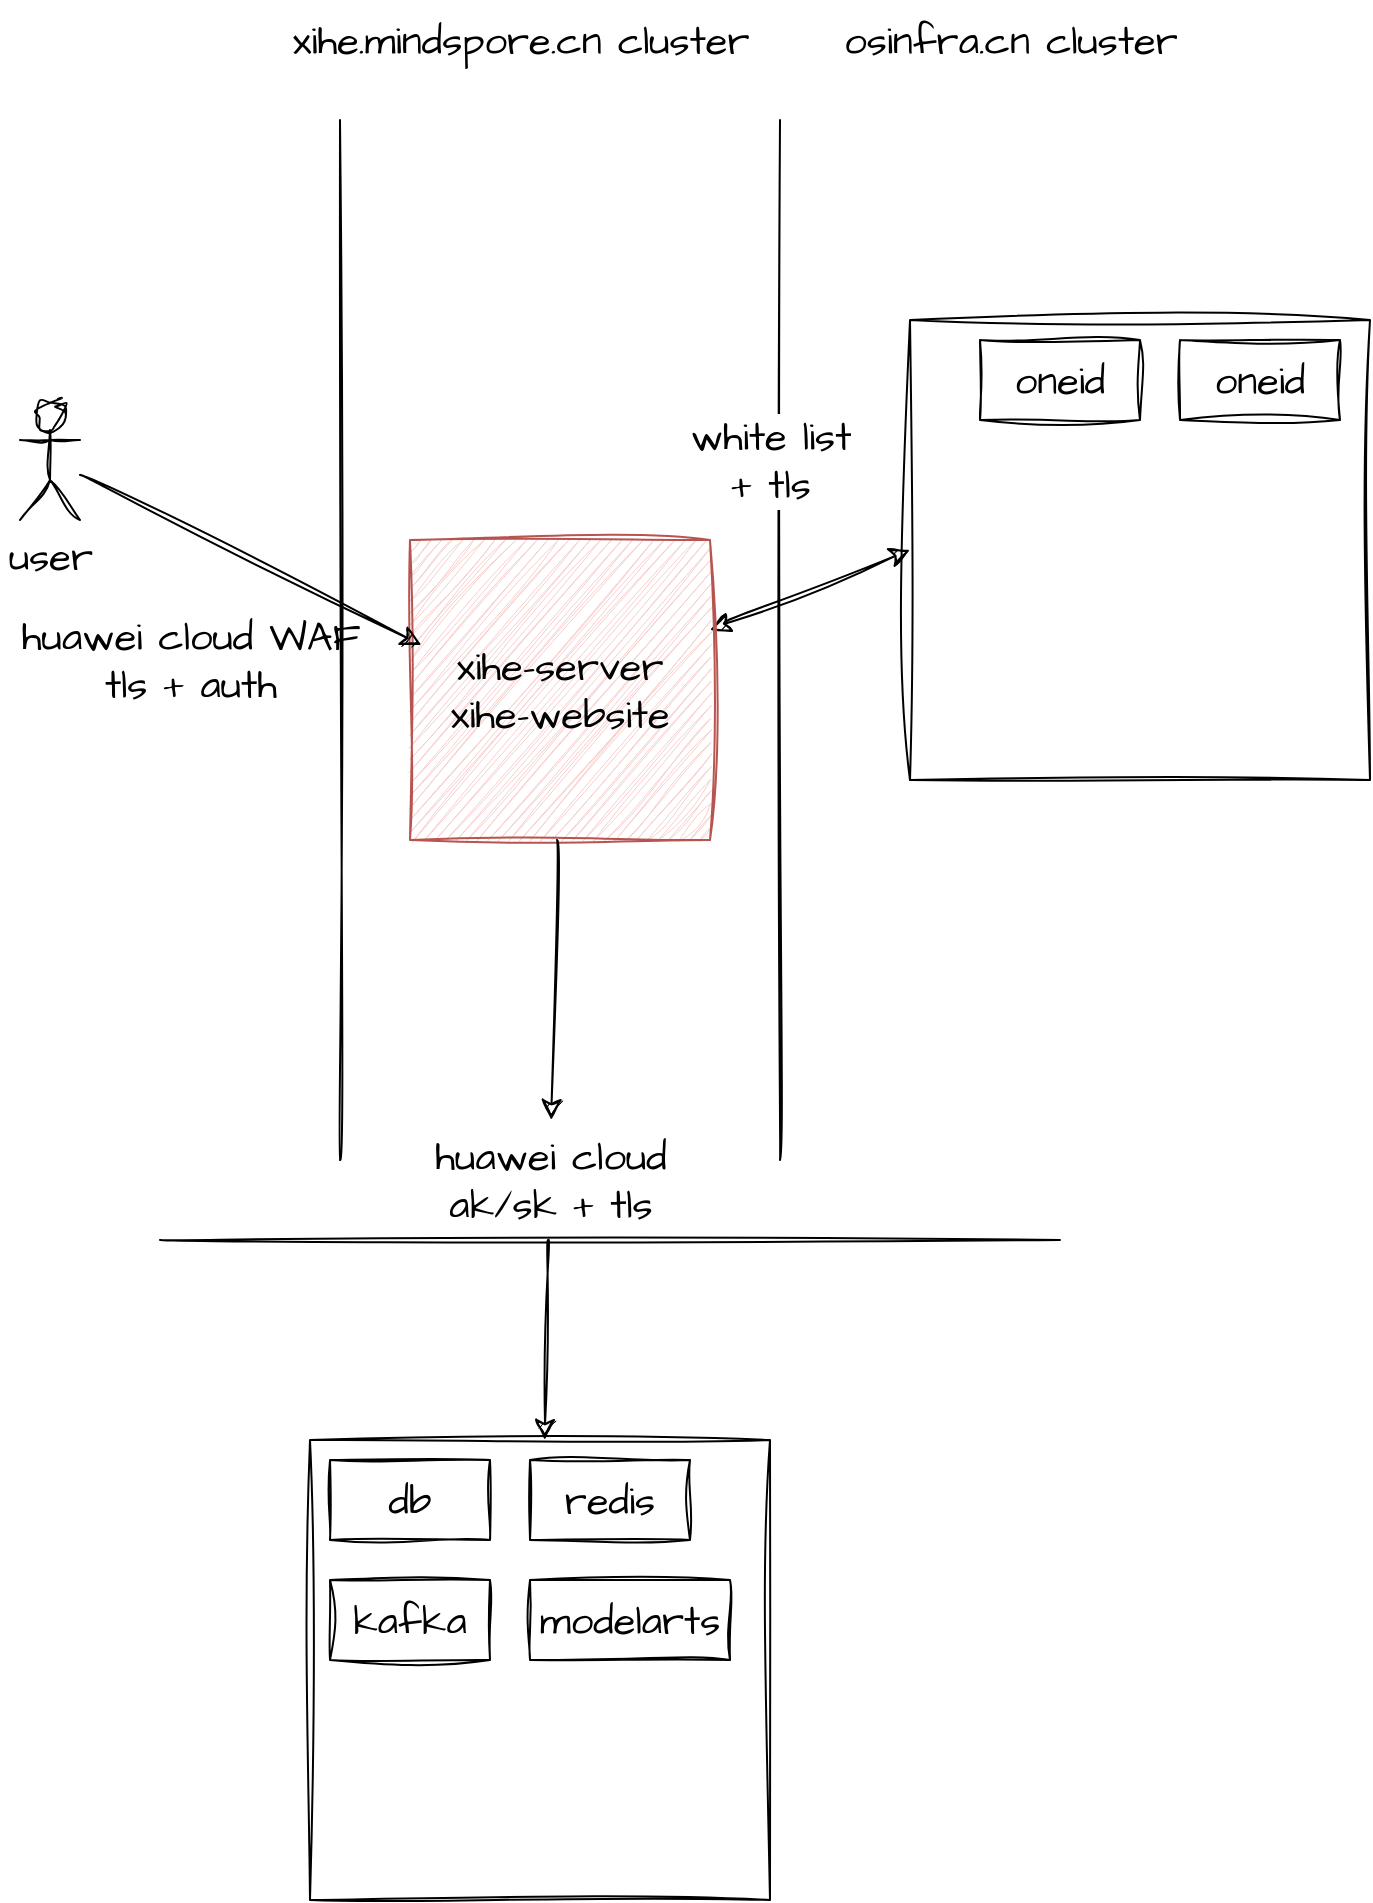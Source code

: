 <mxfile version="22.1.0" type="github">
  <diagram name="第 1 页" id="A6Zkvdzp1pMpmYnJnzD6">
    <mxGraphModel dx="2866" dy="1561" grid="1" gridSize="10" guides="1" tooltips="1" connect="1" arrows="1" fold="1" page="0" pageScale="1" pageWidth="827" pageHeight="1169" math="0" shadow="0">
      <root>
        <mxCell id="0" />
        <mxCell id="1" parent="0" />
        <mxCell id="Da-CEmP_mSu1BHxWHgcb-10" style="edgeStyle=none;curved=1;rounded=0;sketch=1;hachureGap=4;jiggle=2;curveFitting=1;orthogonalLoop=1;jettySize=auto;html=1;entryX=0;entryY=0.5;entryDx=0;entryDy=0;fontFamily=Architects Daughter;fontSource=https%3A%2F%2Ffonts.googleapis.com%2Fcss%3Ffamily%3DArchitects%2BDaughter;fontSize=16;startSize=8;endSize=8;startArrow=classic;startFill=1;" edge="1" parent="1" source="Da-CEmP_mSu1BHxWHgcb-1" target="Da-CEmP_mSu1BHxWHgcb-6">
          <mxGeometry relative="1" as="geometry" />
        </mxCell>
        <mxCell id="Da-CEmP_mSu1BHxWHgcb-17" style="edgeStyle=none;curved=1;rounded=0;sketch=1;hachureGap=4;jiggle=2;curveFitting=1;orthogonalLoop=1;jettySize=auto;html=1;fontFamily=Architects Daughter;fontSource=https%3A%2F%2Ffonts.googleapis.com%2Fcss%3Ffamily%3DArchitects%2BDaughter;fontSize=16;startSize=8;endSize=8;" edge="1" parent="1" source="Da-CEmP_mSu1BHxWHgcb-14" target="Da-CEmP_mSu1BHxWHgcb-16">
          <mxGeometry relative="1" as="geometry" />
        </mxCell>
        <mxCell id="Da-CEmP_mSu1BHxWHgcb-1" value="xihe-server&lt;br&gt;xihe-website" style="whiteSpace=wrap;html=1;aspect=fixed;sketch=1;hachureGap=4;jiggle=2;curveFitting=1;fontFamily=Architects Daughter;fontSource=https%3A%2F%2Ffonts.googleapis.com%2Fcss%3Ffamily%3DArchitects%2BDaughter;fontSize=20;fillColor=#f8cecc;strokeColor=#b85450;" vertex="1" parent="1">
          <mxGeometry x="-265" y="70" width="150" height="150" as="geometry" />
        </mxCell>
        <mxCell id="Da-CEmP_mSu1BHxWHgcb-2" value="" style="endArrow=none;html=1;rounded=0;sketch=1;hachureGap=4;jiggle=2;curveFitting=1;fontFamily=Architects Daughter;fontSource=https%3A%2F%2Ffonts.googleapis.com%2Fcss%3Ffamily%3DArchitects%2BDaughter;fontSize=16;startSize=8;endSize=8;curved=1;" edge="1" parent="1">
          <mxGeometry width="50" height="50" relative="1" as="geometry">
            <mxPoint x="-300" y="380" as="sourcePoint" />
            <mxPoint x="-300" y="-140" as="targetPoint" />
          </mxGeometry>
        </mxCell>
        <mxCell id="Da-CEmP_mSu1BHxWHgcb-3" value="huawei cloud WAF&lt;br&gt;tls + auth" style="text;html=1;align=center;verticalAlign=middle;resizable=0;points=[];autosize=1;strokeColor=none;fillColor=none;fontSize=20;fontFamily=Architects Daughter;" vertex="1" parent="1">
          <mxGeometry x="-470" y="100" width="190" height="60" as="geometry" />
        </mxCell>
        <mxCell id="Da-CEmP_mSu1BHxWHgcb-4" value="user" style="shape=umlActor;verticalLabelPosition=bottom;verticalAlign=top;html=1;outlineConnect=0;sketch=1;hachureGap=4;jiggle=2;curveFitting=1;fontFamily=Architects Daughter;fontSource=https%3A%2F%2Ffonts.googleapis.com%2Fcss%3Ffamily%3DArchitects%2BDaughter;fontSize=20;" vertex="1" parent="1">
          <mxGeometry x="-460" width="30" height="60" as="geometry" />
        </mxCell>
        <mxCell id="Da-CEmP_mSu1BHxWHgcb-5" value="" style="endArrow=none;html=1;rounded=0;sketch=1;hachureGap=4;jiggle=2;curveFitting=1;fontFamily=Architects Daughter;fontSource=https%3A%2F%2Ffonts.googleapis.com%2Fcss%3Ffamily%3DArchitects%2BDaughter;fontSize=16;startSize=8;endSize=8;curved=1;" edge="1" parent="1">
          <mxGeometry width="50" height="50" relative="1" as="geometry">
            <mxPoint x="-80" y="380" as="sourcePoint" />
            <mxPoint x="-80" y="-140" as="targetPoint" />
          </mxGeometry>
        </mxCell>
        <mxCell id="Da-CEmP_mSu1BHxWHgcb-26" value="white list&lt;br&gt;+ tls" style="edgeLabel;html=1;align=center;verticalAlign=middle;resizable=0;points=[];fontSize=20;fontFamily=Architects Daughter;" vertex="1" connectable="0" parent="Da-CEmP_mSu1BHxWHgcb-5">
          <mxGeometry x="-0.065" y="1" relative="1" as="geometry">
            <mxPoint x="-4" y="-107" as="offset" />
          </mxGeometry>
        </mxCell>
        <mxCell id="Da-CEmP_mSu1BHxWHgcb-6" value="" style="whiteSpace=wrap;html=1;aspect=fixed;sketch=1;hachureGap=4;jiggle=2;curveFitting=1;fontFamily=Architects Daughter;fontSource=https%3A%2F%2Ffonts.googleapis.com%2Fcss%3Ffamily%3DArchitects%2BDaughter;fontSize=20;" vertex="1" parent="1">
          <mxGeometry x="-15" y="-40" width="230" height="230" as="geometry" />
        </mxCell>
        <mxCell id="Da-CEmP_mSu1BHxWHgcb-7" value="xihe.mindspore.cn cluster" style="text;html=1;align=center;verticalAlign=middle;resizable=0;points=[];autosize=1;strokeColor=none;fillColor=none;fontSize=20;fontFamily=Architects Daughter;" vertex="1" parent="1">
          <mxGeometry x="-335" y="-200" width="250" height="40" as="geometry" />
        </mxCell>
        <mxCell id="Da-CEmP_mSu1BHxWHgcb-8" value="osinfra.cn cluster" style="text;html=1;align=center;verticalAlign=middle;resizable=0;points=[];autosize=1;strokeColor=none;fillColor=none;fontSize=20;fontFamily=Architects Daughter;" vertex="1" parent="1">
          <mxGeometry x="-60" y="-200" width="190" height="40" as="geometry" />
        </mxCell>
        <mxCell id="Da-CEmP_mSu1BHxWHgcb-9" style="edgeStyle=none;curved=1;rounded=0;sketch=1;hachureGap=4;jiggle=2;curveFitting=1;orthogonalLoop=1;jettySize=auto;html=1;entryX=0.038;entryY=0.35;entryDx=0;entryDy=0;entryPerimeter=0;fontFamily=Architects Daughter;fontSource=https%3A%2F%2Ffonts.googleapis.com%2Fcss%3Ffamily%3DArchitects%2BDaughter;fontSize=16;startSize=8;endSize=8;" edge="1" parent="1" source="Da-CEmP_mSu1BHxWHgcb-4" target="Da-CEmP_mSu1BHxWHgcb-1">
          <mxGeometry relative="1" as="geometry" />
        </mxCell>
        <mxCell id="Da-CEmP_mSu1BHxWHgcb-11" value="oneid" style="rounded=0;whiteSpace=wrap;html=1;sketch=1;hachureGap=4;jiggle=2;curveFitting=1;fontFamily=Architects Daughter;fontSource=https%3A%2F%2Ffonts.googleapis.com%2Fcss%3Ffamily%3DArchitects%2BDaughter;fontSize=20;" vertex="1" parent="1">
          <mxGeometry x="20" y="-30" width="80" height="40" as="geometry" />
        </mxCell>
        <mxCell id="Da-CEmP_mSu1BHxWHgcb-12" value="oneid" style="rounded=0;whiteSpace=wrap;html=1;sketch=1;hachureGap=4;jiggle=2;curveFitting=1;fontFamily=Architects Daughter;fontSource=https%3A%2F%2Ffonts.googleapis.com%2Fcss%3Ffamily%3DArchitects%2BDaughter;fontSize=20;" vertex="1" parent="1">
          <mxGeometry x="120" y="-30" width="80" height="40" as="geometry" />
        </mxCell>
        <mxCell id="Da-CEmP_mSu1BHxWHgcb-13" value="" style="endArrow=none;html=1;rounded=0;sketch=1;hachureGap=4;jiggle=2;curveFitting=1;fontFamily=Architects Daughter;fontSource=https%3A%2F%2Ffonts.googleapis.com%2Fcss%3Ffamily%3DArchitects%2BDaughter;fontSize=16;startSize=8;endSize=8;curved=1;" edge="1" parent="1">
          <mxGeometry width="50" height="50" relative="1" as="geometry">
            <mxPoint x="-390" y="420" as="sourcePoint" />
            <mxPoint x="60" y="420" as="targetPoint" />
          </mxGeometry>
        </mxCell>
        <mxCell id="Da-CEmP_mSu1BHxWHgcb-16" value="" style="whiteSpace=wrap;html=1;aspect=fixed;sketch=1;hachureGap=4;jiggle=2;curveFitting=1;fontFamily=Architects Daughter;fontSource=https%3A%2F%2Ffonts.googleapis.com%2Fcss%3Ffamily%3DArchitects%2BDaughter;fontSize=20;" vertex="1" parent="1">
          <mxGeometry x="-315" y="520" width="230" height="230" as="geometry" />
        </mxCell>
        <mxCell id="Da-CEmP_mSu1BHxWHgcb-19" value="db" style="rounded=0;whiteSpace=wrap;html=1;sketch=1;hachureGap=4;jiggle=2;curveFitting=1;fontFamily=Architects Daughter;fontSource=https%3A%2F%2Ffonts.googleapis.com%2Fcss%3Ffamily%3DArchitects%2BDaughter;fontSize=20;" vertex="1" parent="1">
          <mxGeometry x="-305" y="530" width="80" height="40" as="geometry" />
        </mxCell>
        <mxCell id="Da-CEmP_mSu1BHxWHgcb-20" value="redis" style="rounded=0;whiteSpace=wrap;html=1;sketch=1;hachureGap=4;jiggle=2;curveFitting=1;fontFamily=Architects Daughter;fontSource=https%3A%2F%2Ffonts.googleapis.com%2Fcss%3Ffamily%3DArchitects%2BDaughter;fontSize=20;" vertex="1" parent="1">
          <mxGeometry x="-205" y="530" width="80" height="40" as="geometry" />
        </mxCell>
        <mxCell id="Da-CEmP_mSu1BHxWHgcb-22" value="kafka" style="rounded=0;whiteSpace=wrap;html=1;sketch=1;hachureGap=4;jiggle=2;curveFitting=1;fontFamily=Architects Daughter;fontSource=https%3A%2F%2Ffonts.googleapis.com%2Fcss%3Ffamily%3DArchitects%2BDaughter;fontSize=20;" vertex="1" parent="1">
          <mxGeometry x="-305" y="590" width="80" height="40" as="geometry" />
        </mxCell>
        <mxCell id="Da-CEmP_mSu1BHxWHgcb-23" value="modelarts" style="rounded=0;whiteSpace=wrap;html=1;sketch=1;hachureGap=4;jiggle=2;curveFitting=1;fontFamily=Architects Daughter;fontSource=https%3A%2F%2Ffonts.googleapis.com%2Fcss%3Ffamily%3DArchitects%2BDaughter;fontSize=20;" vertex="1" parent="1">
          <mxGeometry x="-205" y="590" width="100" height="40" as="geometry" />
        </mxCell>
        <mxCell id="Da-CEmP_mSu1BHxWHgcb-25" value="" style="edgeStyle=none;curved=1;rounded=0;sketch=1;hachureGap=4;jiggle=2;curveFitting=1;orthogonalLoop=1;jettySize=auto;html=1;fontFamily=Architects Daughter;fontSource=https%3A%2F%2Ffonts.googleapis.com%2Fcss%3Ffamily%3DArchitects%2BDaughter;fontSize=16;startSize=8;endSize=8;" edge="1" parent="1" source="Da-CEmP_mSu1BHxWHgcb-1" target="Da-CEmP_mSu1BHxWHgcb-14">
          <mxGeometry relative="1" as="geometry">
            <mxPoint x="-209" y="160" as="sourcePoint" />
            <mxPoint x="-199" y="450" as="targetPoint" />
          </mxGeometry>
        </mxCell>
        <mxCell id="Da-CEmP_mSu1BHxWHgcb-14" value="huawei cloud&lt;br&gt;ak/sk + tls" style="text;html=1;align=center;verticalAlign=middle;resizable=0;points=[];autosize=1;strokeColor=none;fillColor=none;fontSize=20;fontFamily=Architects Daughter;" vertex="1" parent="1">
          <mxGeometry x="-265" y="360" width="140" height="60" as="geometry" />
        </mxCell>
      </root>
    </mxGraphModel>
  </diagram>
</mxfile>
